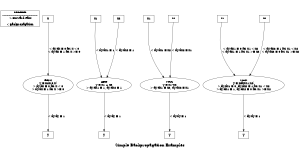 // sudo apt-get install graphviz
// dot -Tpng backpropagation_simple.dot -o backpropagation_simple.png
// xdot backpropagation_simple.dot
digraph BP
{
	label="Simple Backpropagation Examples";
	fontsize=20;
	size="2,1";
	ratio=fill;

	legend [shape=box, label="LEGEND\n----------------------------------------\n > Forward Pass\n\n< Backpropagation"];

	relu   [label="ReLU\ny = min(0,x)\n> dy/dx = 0 for x < 0\n> dy/dx = 1 for x >= 0"];
	relu_x [shape=box, label="x"];
	relu_y [shape=box, label="y"];
	relu_x -> relu   [label="< dy/dx = 0 for x < 0\n< dy/dx = 1 for x >= 0"];
	relu   -> relu_y [label="< dy/dy = 1"];

	add    [label="ADD\ny = x1 + x2\n> dy/dx1 = 1, dy/dx2 = 1"];
	add_x1 [shape=box, label="x1"];
	add_x2 [shape=box, label="x2"];
	add_y  [shape=box, label="y"];
	add_x1 -> add [label="< dy/dx1 = 1"];
	add_x2 -> add [label="< dy/dx2 = 1"];
	add    -> add_y [label="< dy/dy = 1"];

	mul    [label="MUL\ny = x1*x2\n> dy/dx1 = x2, dy/dx2 = x1"];
	mul_x1 [shape=box, label="x1"];
	mul_x2 [shape=box, label="x2"];
	mul_y  [shape=box, label="y"];
	mul_x1 -> mul [label="< dy/dx1 = x2"];
	mul_x2 -> mul [label="< dy/dx2 = x1"];
	mul    -> mul_y [label="< dy/dy = 1"];

	max    [label="MAX\ny = max(x1,x2)\n> dy/dx1 = 0, dy/dx2 = 1 for x1 < x2\n> dy/dx1 = 1, dy/dx2 = 0 for x1 >= x2"];
	max_x1 [shape=box, label="x1"];
	max_x2 [shape=box, label="x2"];
	max_y  [shape=box, label="y"];
	max_x1 -> max   [label="< dy/dx1 = 0 for x1 < x2\n< dy/dx1 = 1 for x1 >= x2"];
	max_x2 -> max   [label="< dy/dx2 = 1 for x1 < x2\n< dy/dx2 = 0 for x1 >= x2"];
	max    -> max_y [label="< dy/dy = 1"];
}
